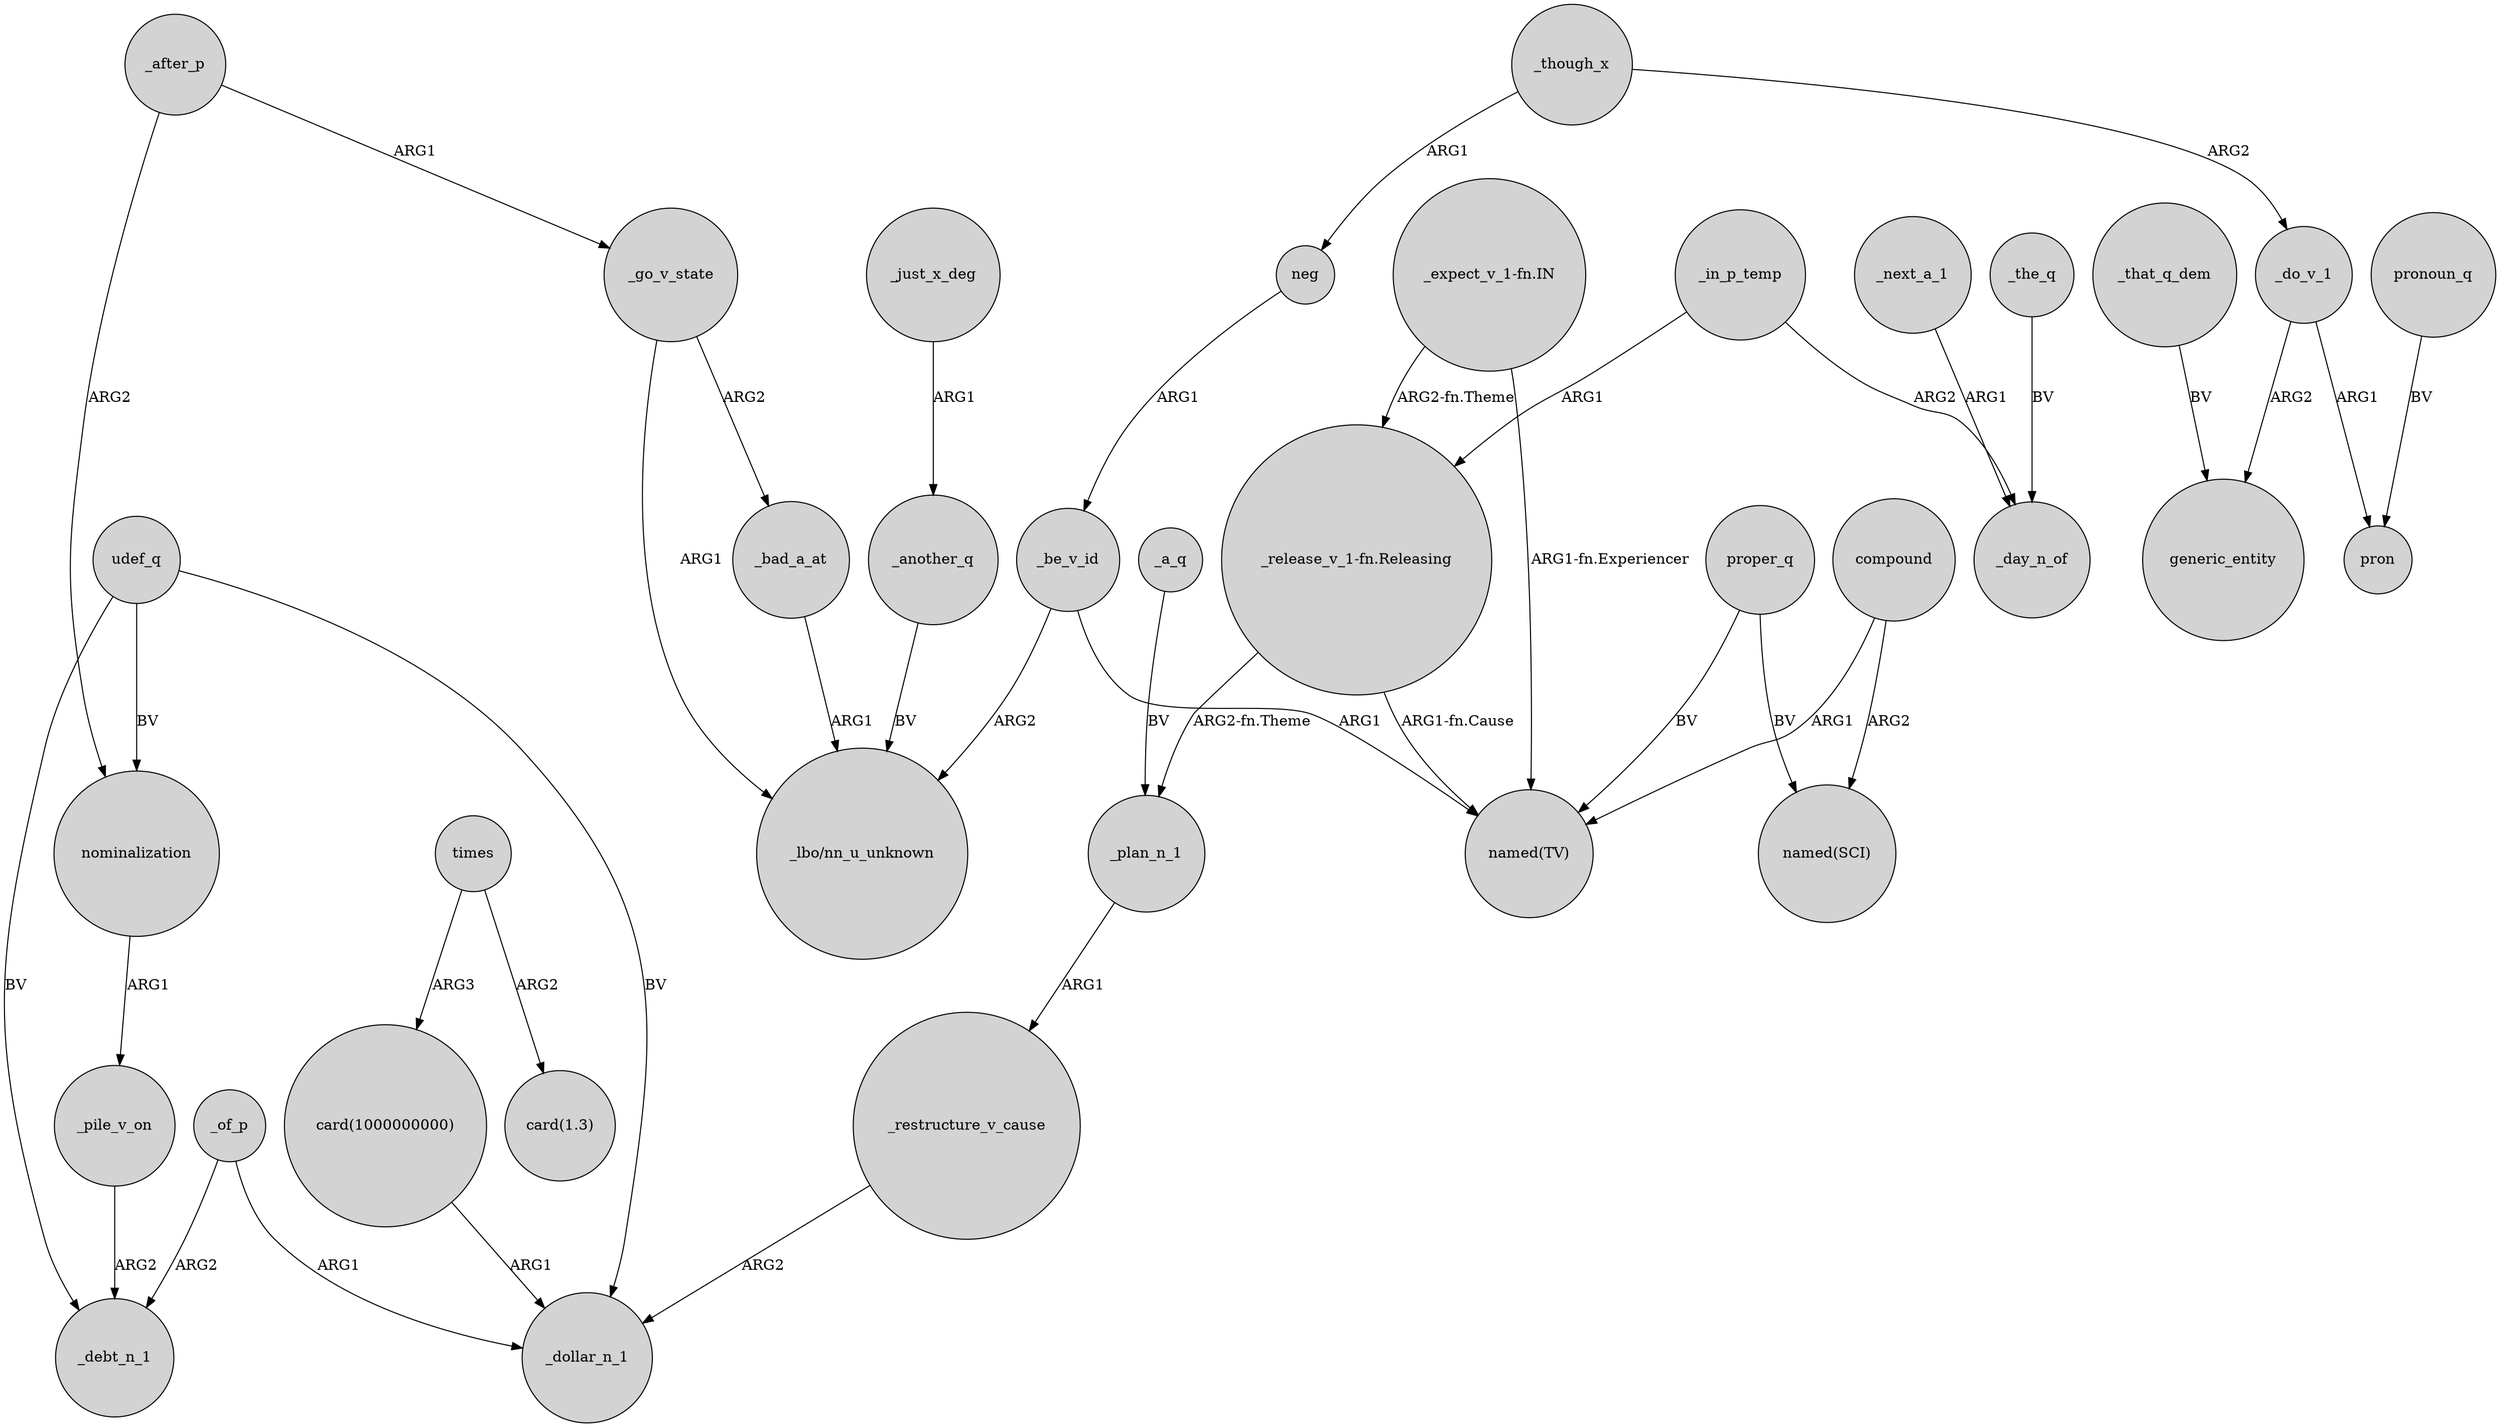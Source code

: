 digraph {
	node [shape=circle style=filled]
	_restructure_v_cause -> _dollar_n_1 [label=ARG2]
	_though_x -> neg [label=ARG1]
	_another_q -> "_lbo/nn_u_unknown" [label=BV]
	"_expect_v_1-fn.IN" -> "named(TV)" [label="ARG1-fn.Experiencer"]
	_be_v_id -> "named(TV)" [label=ARG1]
	_after_p -> _go_v_state [label=ARG1]
	_though_x -> _do_v_1 [label=ARG2]
	_that_q_dem -> generic_entity [label=BV]
	udef_q -> _debt_n_1 [label=BV]
	_just_x_deg -> _another_q [label=ARG1]
	"_release_v_1-fn.Releasing" -> _plan_n_1 [label="ARG2-fn.Theme"]
	_of_p -> _dollar_n_1 [label=ARG1]
	times -> "card(1.3)" [label=ARG2]
	_next_a_1 -> _day_n_of [label=ARG1]
	proper_q -> "named(TV)" [label=BV]
	"_expect_v_1-fn.IN" -> "_release_v_1-fn.Releasing" [label="ARG2-fn.Theme"]
	_do_v_1 -> generic_entity [label=ARG2]
	"_release_v_1-fn.Releasing" -> "named(TV)" [label="ARG1-fn.Cause"]
	times -> "card(1000000000)" [label=ARG3]
	_go_v_state -> "_lbo/nn_u_unknown" [label=ARG1]
	_bad_a_at -> "_lbo/nn_u_unknown" [label=ARG1]
	_the_q -> _day_n_of [label=BV]
	pronoun_q -> pron [label=BV]
	_in_p_temp -> _day_n_of [label=ARG2]
	_in_p_temp -> "_release_v_1-fn.Releasing" [label=ARG1]
	_do_v_1 -> pron [label=ARG1]
	_plan_n_1 -> _restructure_v_cause [label=ARG1]
	compound -> "named(SCI)" [label=ARG2]
	_of_p -> _debt_n_1 [label=ARG2]
	nominalization -> _pile_v_on [label=ARG1]
	udef_q -> nominalization [label=BV]
	_be_v_id -> "_lbo/nn_u_unknown" [label=ARG2]
	neg -> _be_v_id [label=ARG1]
	"card(1000000000)" -> _dollar_n_1 [label=ARG1]
	_after_p -> nominalization [label=ARG2]
	_go_v_state -> _bad_a_at [label=ARG2]
	compound -> "named(TV)" [label=ARG1]
	_a_q -> _plan_n_1 [label=BV]
	proper_q -> "named(SCI)" [label=BV]
	udef_q -> _dollar_n_1 [label=BV]
	_pile_v_on -> _debt_n_1 [label=ARG2]
}
